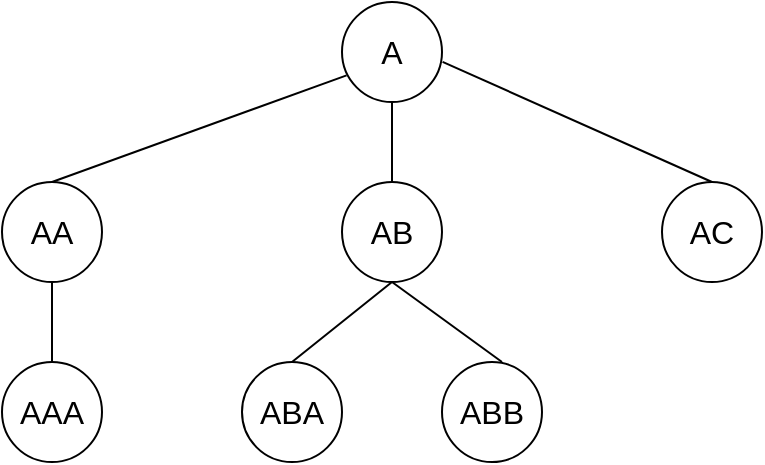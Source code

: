 <mxfile version="13.1.3" type="github">
  <diagram id="vuKt_qVd1nwh66aFZlVY" name="Page-1">
    <mxGraphModel dx="1071" dy="544" grid="1" gridSize="10" guides="1" tooltips="1" connect="1" arrows="1" fold="1" page="1" pageScale="1" pageWidth="850" pageHeight="1100" math="0" shadow="0">
      <root>
        <mxCell id="0" />
        <mxCell id="1" parent="0" />
        <mxCell id="YLMEgmy7amWqKQakdind-1" value="&lt;font style=&quot;font-size: 16px&quot;&gt;A&lt;/font&gt;" style="ellipse;whiteSpace=wrap;html=1;aspect=fixed;" vertex="1" parent="1">
          <mxGeometry x="310" width="50" height="50" as="geometry" />
        </mxCell>
        <mxCell id="YLMEgmy7amWqKQakdind-3" value="&lt;font style=&quot;font-size: 16px&quot;&gt;AA&lt;/font&gt;" style="ellipse;whiteSpace=wrap;html=1;aspect=fixed;" vertex="1" parent="1">
          <mxGeometry x="140" y="90" width="50" height="50" as="geometry" />
        </mxCell>
        <mxCell id="YLMEgmy7amWqKQakdind-4" value="&lt;font style=&quot;font-size: 16px&quot;&gt;AB&lt;/font&gt;" style="ellipse;whiteSpace=wrap;html=1;aspect=fixed;" vertex="1" parent="1">
          <mxGeometry x="310" y="90" width="50" height="50" as="geometry" />
        </mxCell>
        <mxCell id="YLMEgmy7amWqKQakdind-5" value="&lt;font style=&quot;font-size: 16px&quot;&gt;AC&lt;/font&gt;" style="ellipse;whiteSpace=wrap;html=1;aspect=fixed;" vertex="1" parent="1">
          <mxGeometry x="470" y="90" width="50" height="50" as="geometry" />
        </mxCell>
        <mxCell id="YLMEgmy7amWqKQakdind-6" value="&lt;font style=&quot;font-size: 16px&quot;&gt;AAA&lt;/font&gt;" style="ellipse;whiteSpace=wrap;html=1;aspect=fixed;" vertex="1" parent="1">
          <mxGeometry x="140" y="180" width="50" height="50" as="geometry" />
        </mxCell>
        <mxCell id="YLMEgmy7amWqKQakdind-7" value="&lt;font style=&quot;font-size: 16px&quot;&gt;ABA&lt;/font&gt;" style="ellipse;whiteSpace=wrap;html=1;aspect=fixed;" vertex="1" parent="1">
          <mxGeometry x="260" y="180" width="50" height="50" as="geometry" />
        </mxCell>
        <mxCell id="YLMEgmy7amWqKQakdind-8" value="&lt;font style=&quot;font-size: 16px&quot;&gt;ABB&lt;/font&gt;" style="ellipse;whiteSpace=wrap;html=1;aspect=fixed;" vertex="1" parent="1">
          <mxGeometry x="360" y="180" width="50" height="50" as="geometry" />
        </mxCell>
        <mxCell id="YLMEgmy7amWqKQakdind-9" value="" style="endArrow=none;html=1;entryX=0.046;entryY=0.734;entryDx=0;entryDy=0;exitX=0.5;exitY=0;exitDx=0;exitDy=0;entryPerimeter=0;" edge="1" parent="1" source="YLMEgmy7amWqKQakdind-3" target="YLMEgmy7amWqKQakdind-1">
          <mxGeometry width="50" height="50" relative="1" as="geometry">
            <mxPoint x="120" y="70" as="sourcePoint" />
            <mxPoint x="170" y="20" as="targetPoint" />
          </mxGeometry>
        </mxCell>
        <mxCell id="YLMEgmy7amWqKQakdind-10" value="" style="endArrow=none;html=1;exitX=0.5;exitY=0;exitDx=0;exitDy=0;entryX=0.5;entryY=1;entryDx=0;entryDy=0;" edge="1" parent="1" source="YLMEgmy7amWqKQakdind-6" target="YLMEgmy7amWqKQakdind-3">
          <mxGeometry width="50" height="50" relative="1" as="geometry">
            <mxPoint x="120" y="190" as="sourcePoint" />
            <mxPoint x="170" y="130" as="targetPoint" />
          </mxGeometry>
        </mxCell>
        <mxCell id="YLMEgmy7amWqKQakdind-11" value="" style="endArrow=none;html=1;entryX=0.5;entryY=1;entryDx=0;entryDy=0;exitX=0.5;exitY=0;exitDx=0;exitDy=0;" edge="1" parent="1" source="YLMEgmy7amWqKQakdind-4" target="YLMEgmy7amWqKQakdind-1">
          <mxGeometry width="50" height="50" relative="1" as="geometry">
            <mxPoint x="240" y="140" as="sourcePoint" />
            <mxPoint x="290" y="90" as="targetPoint" />
          </mxGeometry>
        </mxCell>
        <mxCell id="YLMEgmy7amWqKQakdind-12" value="" style="endArrow=none;html=1;entryX=0.5;entryY=1;entryDx=0;entryDy=0;exitX=0.5;exitY=0;exitDx=0;exitDy=0;" edge="1" parent="1" source="YLMEgmy7amWqKQakdind-7" target="YLMEgmy7amWqKQakdind-4">
          <mxGeometry width="50" height="50" relative="1" as="geometry">
            <mxPoint x="240" y="190" as="sourcePoint" />
            <mxPoint x="290" y="140" as="targetPoint" />
          </mxGeometry>
        </mxCell>
        <mxCell id="YLMEgmy7amWqKQakdind-13" value="" style="endArrow=none;html=1;entryX=0.5;entryY=1;entryDx=0;entryDy=0;" edge="1" parent="1" target="YLMEgmy7amWqKQakdind-4">
          <mxGeometry width="50" height="50" relative="1" as="geometry">
            <mxPoint x="390" y="180" as="sourcePoint" />
            <mxPoint x="440" y="130" as="targetPoint" />
          </mxGeometry>
        </mxCell>
        <mxCell id="YLMEgmy7amWqKQakdind-14" value="" style="endArrow=none;html=1;entryX=1.006;entryY=0.599;entryDx=0;entryDy=0;entryPerimeter=0;exitX=0.5;exitY=0;exitDx=0;exitDy=0;" edge="1" parent="1" source="YLMEgmy7amWqKQakdind-5" target="YLMEgmy7amWqKQakdind-1">
          <mxGeometry width="50" height="50" relative="1" as="geometry">
            <mxPoint x="390" y="130" as="sourcePoint" />
            <mxPoint x="440" y="80" as="targetPoint" />
          </mxGeometry>
        </mxCell>
      </root>
    </mxGraphModel>
  </diagram>
</mxfile>
